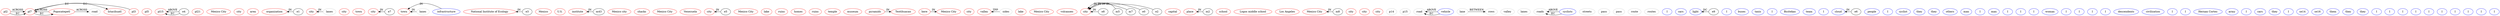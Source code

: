 digraph G {
	pl2	[color=red,
		fillcolor=red];
	pl7	[color=red,
		fillcolor=red];
	pl2 -> pl7	[constraint=false,
		label=EC];
	pl2 -> pl7	[constraint=false,
		label=ACROSS];
	pl3	[color=red,
		fillcolor=red];
	pl3 -> pl7	[constraint=false,
		label=EC,
		minlen=1];
	pl5	[color=red,
		fillcolor=red];
	pl15	[color=red,
		fillcolor=red];
	pl21	[color=red,
		fillcolor=red];
	pl1	[color=red,
		fillcolor=red,
		label="Mexico City"];
	pl23	[color=red,
		fillcolor=red,
		label=city];
	pl4	[color=red,
		fillcolor=red,
		label=area];
	pl24	[color=red,
		fillcolor=red,
		label=organization];
	pl25	[color=red,
		fillcolor=red,
		label=city];
	pl26	[color=red,
		fillcolor=red,
		label=city];
	pl27	[color=red,
		fillcolor=red,
		label=town];
	pl6	[color=red,
		fillcolor=red,
		label=city];
	pl31	[color=red,
		fillcolor=red,
		label=town];
	pl32	[color=red,
		fillcolor=red,
		label="National Institute of Ecology"];
	pl34	[color=red,
		fillcolor=red,
		label=Mexico];
	pl35	[color=red,
		fillcolor=red,
		label="U.S."];
	pl38	[color=red,
		fillcolor=red,
		label=institute];
	pl9	[color=red,
		fillcolor=red,
		label="Mexico city"];
	pl10	[color=red,
		fillcolor=red,
		label=shacks];
	pl39	[color=red,
		fillcolor=red,
		label="Mexico City"];
	pl40	[color=red,
		fillcolor=red,
		label=Venezuela];
	pl41	[color=red,
		fillcolor=red,
		label=city];
	pl42	[color=red,
		fillcolor=red,
		label="Mexico City"];
	pl43	[color=red,
		fillcolor=red,
		label=lake];
	pl44	[color=red,
		fillcolor=red,
		label=ruins];
	pl11	[color=red,
		fillcolor=red,
		label=homes];
	pl16	[color=red,
		fillcolor=red,
		label=ruins];
	pl46	[color=red,
		fillcolor=red,
		label=temple];
	pl47	[color=red,
		fillcolor=red,
		label=museum];
	pl48	[color=red,
		fillcolor=red,
		label=pyramids];
	pl49	[color=red,
		fillcolor=red,
		label=Teotihuacan];
	pl48 -> pl49	[constraint=false,
		label=IN];
	pl50	[color=red,
		fillcolor=red,
		label=here];
	pl51	[color=red,
		fillcolor=red,
		label="Mexico City"];
	pl50 -> pl51	[constraint=false,
		label=IN];
	pl52	[color=red,
		fillcolor=red,
		label=city];
	pl12	[color=red,
		fillcolor=red,
		label=valley];
	pl53	[color=red,
		fillcolor=red,
		label=lake];
	pl55	[color=red,
		fillcolor=red,
		label="Mexico City"];
	pl56	[color=red,
		fillcolor=red,
		label=volcanoes];
	pl13	[color=red,
		fillcolor=red,
		label=city];
	pl57	[color=red,
		fillcolor=red,
		label=Popocatepetl];
	pl57 -> pl7	[constraint=false,
		label=ACROSS];
	p12	[color=grey,
		fillcolor=grey,
		label=road];
	pl57 -> p12	[constraint=false,
		label=ACROSS,
		minlen=1];
	pl58	[color=red,
		fillcolor=red,
		label=Iztacihuatl];
	pl59	[color=red,
		fillcolor=red,
		label=capital];
	pl20	[color=red,
		fillcolor=red,
		label=place];
	pl14	[color=red,
		fillcolor=red,
		label=school];
	pl0	[color=red,
		fillcolor=red,
		label="Logos middle school"];
	pl17	[color=red,
		fillcolor=red,
		label="Los Angeles"];
	pl18	[color=red,
		fillcolor=red,
		label="Mexico City"];
	pl19	[color=red,
		fillcolor=red,
		label=city];
	pl7 -> pl57	[constraint=false,
		label=EC];
	pl7 -> pl58	[constraint=false,
		label=EC,
		minlen=1];
	pl8	[color=red,
		fillcolor=red,
		label=city];
	pl22	[color=red,
		fillcolor=red,
		label=city];
	p14	[color=grey,
		fillcolor=grey];
	p15	[color=grey,
		fillcolor=grey];
	p3	[color=grey,
		fillcolor=grey,
		label=road];
	p4	[color=grey,
		fillcolor=grey,
		label=lane];
	p5	[color=grey,
		fillcolor=grey,
		label=rows];
	p4 -> p5	[constraint=false,
		label=BETWEEN];
	p6	[color=grey,
		fillcolor=grey,
		label=valley];
	p7	[color=grey,
		fillcolor=grey,
		label=lanes];
	p8	[color=grey,
		fillcolor=grey,
		label=lanes];
	p8 -> pl25	[constraint=false,
		label=IN];
	p9	[color=grey,
		fillcolor=grey,
		label=roads];
	p10	[color=grey,
		fillcolor=grey,
		label=lanes];
	p10 -> pl31	[constraint=false,
		label=IN,
		minlen=1];
	p11	[color=grey,
		fillcolor=grey,
		label=streets];
	p1	[color=grey,
		fillcolor=grey,
		label=sides];
	p1 -> pl12	[constraint=false,
		label=TPP];
	p13	[color=grey,
		fillcolor=grey,
		label=pass];
	p16	[color=grey,
		fillcolor=grey,
		label=pass];
	p0	[color=grey,
		fillcolor=grey,
		label=route];
	p2	[color=grey,
		fillcolor=grey,
		label=routes];
	se8	[color=blue,
		fillcolor=blue,
		label=vehicle];
	se8 -> p3	[constraint=false,
		label=EC];
	se8 -> p3	[constraint=false,
		label=ABOVE];
	se0	[color=blue,
		fillcolor=blue,
		label=I];
	se9	[color=blue,
		fillcolor=blue,
		label=cars];
	se10	[color=blue,
		fillcolor=blue,
		label=light];
	se11	[color=blue,
		fillcolor=blue,
		label=I];
	se12	[color=blue,
		fillcolor=blue,
		label=buses];
	se13	[color=blue,
		fillcolor=blue,
		label=taxis];
	se15	[color=blue,
		fillcolor=blue,
		label=I];
	se40	[color=blue,
		fillcolor=blue,
		label=Bicitekas];
	se17	[color=blue,
		fillcolor=blue,
		label=team];
	se18	[color=blue,
		fillcolor=blue,
		label=I];
	se1	[color=blue,
		fillcolor=blue,
		label=cloud];
	se41	[color=blue,
		fillcolor=blue,
		label=people];
	se20	[color=blue,
		fillcolor=blue,
		label=I];
	se21	[color=blue,
		fillcolor=blue,
		label=cyclist];
	se22	[color=blue,
		fillcolor=blue,
		label=they];
	se23	[color=blue,
		fillcolor=blue,
		label=cyclists];
	se23 -> p9	[constraint=false,
		label=EC];
	se23 -> p9	[constraint=false,
		label=ABOVE];
	se24	[color=blue,
		fillcolor=blue,
		label=they];
	se25	[color=blue,
		fillcolor=blue,
		label=others];
	se26	[color=blue,
		fillcolor=blue,
		label=man];
	se27	[color=blue,
		fillcolor=blue,
		label=I];
	se42	[color=blue,
		fillcolor=blue,
		label=man];
	se2	[color=blue,
		fillcolor=blue,
		label=I];
	se43	[color=blue,
		fillcolor=blue,
		label=infrastructure];
	se43 -> pl31	[constraint=false,
		label=IN,
		minlen=1];
	se28	[color=blue,
		fillcolor=blue,
		label=I];
	se44	[color=blue,
		fillcolor=blue,
		label=I];
	se45	[color=blue,
		fillcolor=blue,
		label=woman];
	se30	[color=blue,
		fillcolor=blue,
		label=I];
	se31	[color=blue,
		fillcolor=blue,
		label=I];
	se32	[color=blue,
		fillcolor=blue,
		label=I];
	se33	[color=blue,
		fillcolor=blue,
		label=I];
	se34	[color=blue,
		fillcolor=blue,
		label=descendents];
	se35	[color=blue,
		fillcolor=blue,
		label=civilization];
	se37	[color=blue,
		fillcolor=blue,
		label=I];
	se3	[color=blue,
		fillcolor=blue,
		label=I];
	se38	[color=blue,
		fillcolor=blue,
		label="Hernan Cortez"];
	se39	[color=blue,
		fillcolor=blue,
		label=army];
	se4	[color=blue,
		fillcolor=blue,
		label=I];
	se5	[color=blue,
		fillcolor=blue,
		label=cars];
	se6	[color=blue,
		fillcolor=blue,
		label=they];
	se7	[color=blue,
		fillcolor=blue,
		label=I];
	se14	[color=blue,
		fillcolor=blue];
	se16	[color=blue,
		fillcolor=blue];
	se19	[color=blue,
		fillcolor=blue,
		label=them];
	se29	[color=blue,
		fillcolor=blue,
		label=they];
	se36	[color=blue,
		fillcolor=blue,
		label=they];
	se46	[color=blue,
		fillcolor=blue,
		label=I];
	se47	[color=blue,
		fillcolor=blue,
		label=I];
	se48	[color=blue,
		fillcolor=blue,
		label=I];
	se49	[color=blue,
		fillcolor=blue,
		label=I];
	se51	[color=blue,
		fillcolor=blue,
		label=I];
	se52	[color=blue,
		fillcolor=blue,
		label=I];
	se53	[color=blue,
		fillcolor=blue,
		label=I];
	se54	[color=blue,
		fillcolor=blue,
		label=I];
	se55	[color=blue,
		fillcolor=blue,
		label=I];
	se56	[color=blue,
		fillcolor=blue,
		label=I];
	e3 -> pl32	[constraint=false,
		label=IN];
	m43 -> pl38	[constraint=false,
		label=IN];
	e5 -> pl41	[constraint=false,
		label=IN];
	e6 -> se1	[constraint=false,
		label=IN];
	e7 -> pl6	[constraint=false,
		label=IN];
	e8 -> pl13	[constraint=false,
		label=IN,
		minlen=1];
	m5 -> pl13	[constraint=false,
		label=IN,
		minlen=1];
	m7 -> pl13	[constraint=false,
		label=IN,
		minlen=1];
	e0 -> pl13	[constraint=false,
		label=IN,
		minlen=1];
	m8 -> pl18	[constraint=false,
		label=IN];
	m2 -> pl20	[constraint=false,
		label=IN];
	e2 -> pl13	[constraint=false,
		label=IN,
		minlen=1];
	e1 -> pl24	[constraint=false,
		label=IN];
	e4 -> pl15	[constraint=false,
		label=EC];
	e4 -> pl15	[constraint=false,
		label=ABOVE];
	e9 -> se10	[constraint=false,
		label=DC];
}
